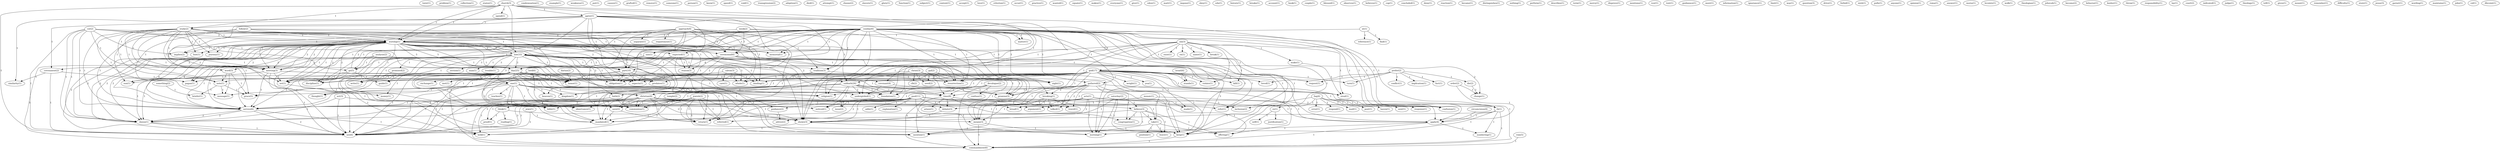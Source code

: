 digraph G {
  twist [ label="twist(1)" ];
  problem [ label="problem(1)" ];
  collection [ label="collection(1)" ];
  states [ label="states(1)" ];
  church [ label="church(3)" ];
  agree [ label="agree(1)" ];
  study [ label="study(2)" ];
  worship [ label="worship(29)" ];
  spend [ label="spend(1)" ];
  worship [ label="worship(1)" ];
  christian [ label="christian(4)" ];
  bible [ label="bible(1)" ];
  religion [ label="religion(1)" ];
  foundation [ label="foundation(1)" ];
  see [ label="see(6)" ];
  condemnation [ label="condemnation(1)" ];
  faq [ label="faq(4)" ];
  response [ label="response(1)" ];
  error [ label="error(1)" ];
  respond [ label="respond(1)" ];
  mail [ label="mail(1)" ];
  post [ label="post(1)" ];
  re [ label="re(1)" ];
  haven [ label="haven(1)" ];
  inclusion [ label="inclusion(2)" ];
  sent [ label="sent(1)" ];
  example [ label="example(1)" ];
  weakness [ label="weakness(1)" ];
  put [ label="put(1)" ];
  causes [ label="causes(1)" ];
  grafted [ label="grafted(1)" ];
  expected [ label="expected(1)" ];
  covenanent [ label="covenanent(2)" ];
  similarity [ label="similarity(1)" ];
  part [ label="part(10)" ];
  expects [ label="expects(1)" ];
  apply [ label="apply(4)" ];
  remove [ label="remove(1)" ];
  someone [ label="someone(1)" ];
  foot [ label="foot(1)" ];
  journey [ label="journey(1)" ];
  law [ label="law(33)" ];
  go [ label="go(5)" ];
  note [ label="note(1)" ];
  meeting [ label="meeting(3)" ];
  night [ label="night(1)" ];
  set [ label="set(1)" ];
  word [ label="word(3)" ];
  service [ label="service(6)" ];
  grace [ label="grace(5)" ];
  shows [ label="shows(3)" ];
  morning [ label="morning(1)" ];
  message [ label="message(1)" ];
  note [ label="note(1)" ];
  analysis [ label="analysis(2)" ];
  held [ label="held(1)" ];
  person [ label="person(1)" ];
  knew [ label="knew(1)" ];
  ceremonial [ label="ceremonial(6)" ];
  honor [ label="honor(3)" ];
  implies [ label="implies(2)" ];
  obligation [ label="obligation(1)" ];
  memorial [ label="memorial(1)" ];
  day [ label="day(25)" ];
  reason [ label="reason(3)" ];
  sun [ label="sun(1)" ];
  pagan [ label="pagan(1)" ];
  doesn [ label="doesn(1)" ];
  resurrection [ label="resurrection(1)" ];
  discipline [ label="discipline(1)" ];
  communion [ label="communion(1)" ];
  doesn [ label="doesn(1)" ];
  mention [ label="mention(1)" ];
  honor [ label="honor(1)" ];
  speed [ label="speed(1)" ];
  void [ label="void(1)" ];
  approach [ label="approach(4)" ];
  separate [ label="separate(1)" ];
  requirement [ label="requirement(1)" ];
  tradition [ label="tradition(3)" ];
  sees [ label="sees(2)" ];
  return [ label="return(1)" ];
  binding [ label="binding(1)" ];
  whole [ label="whole(1)" ];
  guide [ label="guide(1)" ];
  transgression [ label="transgression(2)" ];
  adoption [ label="adoption(1)" ];
  died [ label="died(1)" ];
  cor [ label="cor(2)" ];
  follow [ label="follow(2)" ];
  attempt [ label="attempt(1)" ];
  choose [ label="choose(2)" ];
  slavery [ label="slavery(1)" ];
  glory [ label="glory(1)" ];
  function [ label="function(1)" ];
  subject [ label="subject(1)" ];
  content [ label="content(1)" ];
  accept [ label="accept(1)" ];
  something [ label="something(2)" ];
  briefer [ label="briefer(1)" ];
  love [ label="love(1)" ];
  criterion [ label="criterion(1)" ];
  nt [ label="nt(1)" ];
  reference [ label="reference(1)" ];
  find [ label="find(1)" ];
  occur [ label="occur(1)" ];
  practice [ label="practice(1)" ];
  section [ label="section(1)" ];
  man [ label="man(1)" ];
  one [ label="one(1)" ];
  faith [ label="faith(2)" ];
  breaking [ label="breaking(1)" ];
  promised [ label="promised(2)" ];
  trouble [ label="trouble(1)" ];
  predates [ label="predates(1)" ];
  guidance [ label="guidance(2)" ];
  thought [ label="thought(1)" ];
  means [ label="means(3)" ];
  write [ label="write(1)" ];
  change [ label="change(1)" ];
  guide [ label="guide(1)" ];
  undergirded [ label="undergirded(1)" ];
  promise [ label="promise(3)" ];
  keep [ label="keep(1)" ];
  commandment [ label="commandment(6)" ];
  wanted [ label="wanted(1)" ];
  sunday [ label="sunday(1)" ];
  use [ label="use(1)" ];
  gathered [ label="gathered(2)" ];
  th [ label="th(1)" ];
  confusion [ label="confusion(1)" ];
  refer [ label="refer(1)" ];
  matter [ label="matter(1)" ];
  equate [ label="equate(1)" ];
  makes [ label="makes(1)" ];
  sin [ label="sin(3)" ];
  ex [ label="ex(1)" ];
  name [ label="name(1)" ];
  break [ label="break(1)" ];
  exist [ label="exist(1)" ];
  god [ label="god(17)" ];
  violate [ label="violate(1)" ];
  kill [ label="kill(1)" ];
  covenant [ label="covenant(4)" ];
  make [ label="make(1)" ];
  steal [ label="steal(1)" ];
  everyone [ label="everyone(1)" ];
  week [ label="week(2)" ];
  sabbath [ label="sabbath(26)" ];
  temple [ label="temple(2)" ];
  time [ label="time(8)" ];
  give [ label="give(1)" ];
  eden [ label="eden(1)" ];
  matt [ label="matt(1)" ];
  impose [ label="impose(1)" ];
  obey [ label="obey(1)" ];
  edu [ label="edu(1)" ];
  history [ label="history(1)" ];
  breaks [ label="breaks(1)" ];
  account [ label="account(1)" ];
  book [ label="book(1)" ];
  couple [ label="couple(1)" ];
  blessed [ label="blessed(1)" ];
  observes [ label="observes(1)" ];
  believes [ label="believes(1)" ];
  cop [ label="cop(1)" ];
  concluded [ label="concluded(1)" ];
  deny [ label="deny(1)" ];
  reaction [ label="reaction(1)" ];
  circumcision [ label="circumcision(4)" ];
  justification [ label="justification(1)" ];
  self [ label="self(1)" ];
  became [ label="became(1)" ];
  distinguishes [ label="distinguishes(1)" ];
  nothing [ label="nothing(1)" ];
  sunday [ label="sunday(6)" ];
  perform [ label="perform(1)" ];
  describes [ label="describes(1)" ];
  term [ label="term(1)" ];
  mercy [ label="mercy(1)" ];
  disprove [ label="disprove(1)" ];
  mentions [ label="mentions(1)" ];
  icor [ label="icor(1)" ];
  text [ label="text(1)" ];
  money [ label="money(1)" ];
  exchange [ label="exchange(1)" ];
  met [ label="met(1)" ];
  issue [ label="issue(2)" ];
  observance [ label="observance(1)" ];
  mandated [ label="mandated(1)" ];
  guidannce [ label="guidannce(1)" ];
  meet [ label="meet(1)" ];
  decalogue [ label="decalogue(2)" ];
  confuse [ label="confuse(1)" ];
  noticed [ label="noticed(1)" ];
  information [ label="information(1)" ];
  teaches [ label="teaches(1)" ];
  kingdom [ label="kingdom(1)" ];
  heaven [ label="heaven(1)" ];
  ignorance [ label="ignorance(1)" ];
  take [ label="take(1)" ];
  travel [ label="travel(1)" ];
  bread [ label="bread(1)" ];
  talked [ label="talked(1)" ];
  congregation [ label="congregation(1)" ];
  offering [ label="offering(1)" ];
  limit [ label="limit(1)" ];
  way [ label="way(1)" ];
  question [ label="question(3)" ];
  order [ label="order(2)" ];
  think [ label="think(1)" ];
  proof [ label="proof(1)" ];
  debate [ label="debate(3)" ];
  argument [ label="argument(1)" ];
  drive [ label="drive(1)" ];
  arises [ label="arises(1)" ];
  acts [ label="acts(1)" ];
  made [ label="made(1)" ];
  forbid [ label="forbid(1)" ];
  reading [ label="reading(1)" ];
  prefer [ label="prefer(2)" ];
  conflict [ label="conflict(1)" ];
  implication [ label="implication(1)" ];
  die [ label="die(2)" ];
  fact [ label="fact(1)" ];
  loved [ label="loved(1)" ];
  request [ label="request(1)" ];
  turn [ label="turn(1)" ];
  wish [ label="wish(1)" ];
  paul [ label="paul(11)" ];
  adds [ label="adds(1)" ];
  believe [ label="believe(3)" ];
  advice [ label="advice(2)" ];
  explanation [ label="explanation(1)" ];
  referred [ label="referred(1)" ];
  numbering [ label="numbering(1)" ];
  pulls [ label="pulls(1)" ];
  anyone [ label="anyone(1)" ];
  opinion [ label="opinion(1)" ];
  saturday [ label="saturday(2)" ];
  roma [ label="roma(1)" ];
  answer [ label="answer(1)" ];
  warns [ label="warns(1)" ];
  lecointe [ label="lecointe(1)" ];
  lord [ label="lord(6)" ];
  walk [ label="walk(1)" ];
  rom [ label="rom(5)" ];
  theologian [ label="theologian(1)" ];
  jewish [ label="jewish(1)" ];
  leave [ label="leave(1)" ];
  weight [ label="weight(1)" ];
  stands [ label="stands(1)" ];
  yea [ label="yea(1)" ];
  position [ label="position(1)" ];
  jehovah [ label="jehovah(1)" ];
  become [ label="become(2)" ];
  behavior [ label="behavior(1)" ];
  kosher [ label="kosher(1)" ];
  christ [ label="christ(3)" ];
  seed [ label="seed(2)" ];
  clh [ label="clh(2)" ];
  throw [ label="throw(1)" ];
  responsibility [ label="responsibility(1)" ];
  calvin [ label="calvin(3)" ];
  care [ label="care(1)" ];
  lay [ label="lay(1)" ];
  court [ label="court(2)" ];
  gal [ label="gal(2)" ];
  indicated [ label="indicated(1)" ];
  israel [ label="israel(4)" ];
  judge [ label="judge(1)" ];
  theology [ label="theology(1)" ];
  tell [ label="tell(1)" ];
  gives [ label="gives(1)" ];
  mount [ label="mount(1)" ];
  mosaic [ label="mosaic(1)" ];
  jewish [ label="jewish(2)" ];
  remember [ label="remember(1)" ];
  darius [ label="darius(2)" ];
  difficulty [ label="difficulty(1)" ];
  store [ label="store(1)" ];
  jesus [ label="jesus(3)" ];
  garnet [ label="garnet(1)" ];
  act [ label="act(3)" ];
  wording [ label="wording(1)" ];
  jews [ label="jews(1)" ];
  maintains [ label="maintains(1)" ];
  john [ label="john(1)" ];
  col [ label="col(1)" ];
  dlecoint [ label="dlecoint(1)" ];
  church -> agree [ label="1" ];
  church -> study [ label="1" ];
  church -> worship [ label="1" ];
  church -> spend [ label="1" ];
  church -> worship [ label="1" ];
  church -> christian [ label="1" ];
  church -> bible [ label="1" ];
  church -> religion [ label="1" ];
  church -> foundation [ label="1" ];
  church -> see [ label="1" ];
  faq -> response [ label="1" ];
  faq -> error [ label="1" ];
  faq -> respond [ label="1" ];
  faq -> mail [ label="1" ];
  faq -> post [ label="1" ];
  faq -> re [ label="1" ];
  faq -> haven [ label="1" ];
  faq -> inclusion [ label="1" ];
  faq -> sent [ label="1" ];
  agree -> study [ label="1" ];
  agree -> expected [ label="1" ];
  agree -> covenanent [ label="1" ];
  agree -> similarity [ label="1" ];
  agree -> part [ label="1" ];
  agree -> christian [ label="1" ];
  agree -> bible [ label="1" ];
  agree -> religion [ label="1" ];
  agree -> expects [ label="1" ];
  agree -> apply [ label="1" ];
  agree -> foundation [ label="1" ];
  agree -> see [ label="2" ];
  study -> worship [ label="1" ];
  study -> foot [ label="1" ];
  study -> journey [ label="1" ];
  study -> law [ label="1" ];
  study -> go [ label="1" ];
  study -> note [ label="1" ];
  study -> worship [ label="1" ];
  study -> meeting [ label="1" ];
  study -> night [ label="1" ];
  study -> set [ label="1" ];
  study -> word [ label="1" ];
  study -> service [ label="1" ];
  study -> grace [ label="1" ];
  study -> shows [ label="1" ];
  study -> morning [ label="1" ];
  study -> message [ label="1" ];
  study -> note [ label="1" ];
  analysis -> go [ label="1" ];
  analysis -> service [ label="1" ];
  analysis -> shows [ label="1" ];
  analysis -> held [ label="1" ];
  worship -> foot [ label="1" ];
  worship -> journey [ label="1" ];
  worship -> law [ label="2" ];
  worship -> expected [ label="1" ];
  worship -> ceremonial [ label="2" ];
  worship -> honor [ label="1" ];
  worship -> implies [ label="1" ];
  worship -> part [ label="2" ];
  worship -> obligation [ label="2" ];
  worship -> memorial [ label="1" ];
  worship -> day [ label="5" ];
  worship -> reason [ label="1" ];
  worship -> meeting [ label="2" ];
  worship -> set [ label="1" ];
  worship -> sun [ label="2" ];
  worship -> service [ label="4" ];
  worship -> pagan [ label="2" ];
  worship -> doesn [ label="2" ];
  worship -> resurrection [ label="1" ];
  worship -> discipline [ label="2" ];
  worship -> communion [ label="1" ];
  worship -> doesn [ label="2" ];
  worship -> see [ label="2" ];
  worship -> mention [ label="1" ];
  worship -> honor [ label="1" ];
  approach -> law [ label="1" ];
  approach -> ceremonial [ label="2" ];
  approach -> part [ label="1" ];
  approach -> obligation [ label="1" ];
  approach -> worship [ label="2" ];
  approach -> separate [ label="1" ];
  approach -> requirement [ label="1" ];
  approach -> tradition [ label="1" ];
  approach -> sees [ label="1" ];
  approach -> return [ label="1" ];
  approach -> binding [ label="1" ];
  approach -> whole [ label="1" ];
  cor -> implies [ label="1" ];
  cor -> worship [ label="2" ];
  cor -> day [ label="1" ];
  cor -> meeting [ label="1" ];
  cor -> service [ label="1" ];
  cor -> shows [ label="1" ];
  cor -> doesn [ label="1" ];
  cor -> doesn [ label="1" ];
  cor -> see [ label="1" ];
  follow -> ceremonial [ label="1" ];
  follow -> worship [ label="1" ];
  follow -> day [ label="1" ];
  follow -> sun [ label="1" ];
  follow -> pagan [ label="1" ];
  something -> briefer [ label="1" ];
  nt -> reference [ label="1" ];
  nt -> worship [ label="1" ];
  nt -> find [ label="1" ];
  law -> section [ label="3" ];
  law -> go [ label="1" ];
  law -> covenanent [ label="1" ];
  law -> part [ label="1" ];
  law -> obligation [ label="2" ];
  law -> worship [ label="2" ];
  law -> man [ label="1" ];
  law -> day [ label="2" ];
  law -> one [ label="3" ];
  law -> faith [ label="1" ];
  law -> breaking [ label="2" ];
  law -> promised [ label="1" ];
  law -> trouble [ label="3" ];
  law -> predates [ label="1" ];
  law -> guidance [ label="1" ];
  law -> thought [ label="3" ];
  law -> tradition [ label="1" ];
  law -> service [ label="1" ];
  law -> means [ label="5" ];
  law -> grace [ label="1" ];
  law -> write [ label="1" ];
  law -> change [ label="2" ];
  law -> guide [ label="1" ];
  law -> undergirded [ label="1" ];
  law -> promise [ label="1" ];
  law -> binding [ label="1" ];
  law -> keep [ label="3" ];
  law -> whole [ label="1" ];
  law -> commandment [ label="5" ];
  sunday -> go [ label="2" ];
  sunday -> implies [ label="1" ];
  sunday -> worship [ label="5" ];
  sunday -> use [ label="1" ];
  sunday -> memorial [ label="1" ];
  sunday -> day [ label="3" ];
  sunday -> meeting [ label="1" ];
  sunday -> night [ label="1" ];
  sunday -> gathered [ label="1" ];
  sunday -> set [ label="1" ];
  sunday -> th [ label="1" ];
  sunday -> confusion [ label="1" ];
  sunday -> refer [ label="1" ];
  sunday -> tradition [ label="1" ];
  sunday -> matter [ label="1" ];
  sunday -> service [ label="1" ];
  sunday -> shows [ label="2" ];
  sunday -> resurrection [ label="1" ];
  sunday -> morning [ label="1" ];
  sunday -> keep [ label="1" ];
  go -> worship [ label="2" ];
  go -> set [ label="1" ];
  go -> service [ label="3" ];
  go -> held [ label="1" ];
  go -> guide [ label="1" ];
  sin -> ceremonial [ label="1" ];
  sin -> ex [ label="1" ];
  sin -> name [ label="1" ];
  sin -> break [ label="1" ];
  sin -> exist [ label="1" ];
  sin -> god [ label="1" ];
  sin -> violate [ label="1" ];
  sin -> kill [ label="1" ];
  sin -> covenant [ label="1" ];
  sin -> make [ label="1" ];
  sin -> undergirded [ label="1" ];
  sin -> promise [ label="1" ];
  sin -> steal [ label="1" ];
  expected -> day [ label="1" ];
  expected -> reason [ label="1" ];
  expected -> expects [ label="1" ];
  expected -> mention [ label="1" ];
  week -> ceremonial [ label="1" ];
  week -> part [ label="1" ];
  week -> worship [ label="1" ];
  week -> means [ label="1" ];
  week -> sabbath [ label="1" ];
  temple -> communion [ label="1" ];
  ceremonial -> part [ label="4" ];
  ceremonial -> obligation [ label="1" ];
  ceremonial -> time [ label="2" ];
  ceremonial -> predates [ label="2" ];
  ceremonial -> apply [ label="1" ];
  ceremonial -> sabbath [ label="2" ];
  implies -> meeting [ label="1" ];
  covenanent -> similarity [ label="1" ];
  covenanent -> expects [ label="1" ];
  covenanent -> see [ label="1" ];
  note -> briefer [ label="1" ];
  note -> grace [ label="1" ];
  note -> message [ label="1" ];
  part -> obligation [ label="2" ];
  part -> predates [ label="1" ];
  part -> covenant [ label="2" ];
  part -> expects [ label="1" ];
  part -> see [ label="1" ];
  part -> commandment [ label="1" ];
  circumcision -> apply [ label="1" ];
  re -> justification [ label="1" ];
  re -> self [ label="1" ];
  worship -> memorial [ label="1" ];
  worship -> day [ label="5" ];
  worship -> reason [ label="1" ];
  worship -> meeting [ label="2" ];
  worship -> set [ label="1" ];
  worship -> sun [ label="2" ];
  worship -> service [ label="4" ];
  worship -> pagan [ label="2" ];
  worship -> doesn [ label="2" ];
  worship -> resurrection [ label="1" ];
  worship -> discipline [ label="2" ];
  worship -> communion [ label="1" ];
  worship -> doesn [ label="2" ];
  worship -> see [ label="2" ];
  worship -> mention [ label="1" ];
  worship -> honor [ label="1" ];
  sunday -> use [ label="1" ];
  sunday -> memorial [ label="1" ];
  sunday -> day [ label="3" ];
  sunday -> meeting [ label="1" ];
  sunday -> night [ label="1" ];
  sunday -> gathered [ label="1" ];
  sunday -> set [ label="1" ];
  sunday -> th [ label="1" ];
  sunday -> confusion [ label="1" ];
  sunday -> refer [ label="1" ];
  sunday -> tradition [ label="1" ];
  sunday -> matter [ label="1" ];
  sunday -> service [ label="1" ];
  sunday -> shows [ label="2" ];
  sunday -> resurrection [ label="1" ];
  sunday -> morning [ label="1" ];
  sunday -> keep [ label="1" ];
  use -> day [ label="1" ];
  use -> word [ label="1" ];
  use -> refer [ label="1" ];
  day -> one [ label="1" ];
  day -> set [ label="1" ];
  day -> money [ label="1" ];
  day -> christian [ label="1" ];
  day -> bible [ label="1" ];
  day -> time [ label="1" ];
  day -> exchange [ label="1" ];
  day -> sun [ label="1" ];
  day -> religion [ label="1" ];
  day -> means [ label="1" ];
  day -> met [ label="1" ];
  day -> pagan [ label="1" ];
  day -> sees [ label="1" ];
  day -> issue [ label="1" ];
  day -> observance [ label="1" ];
  day -> discipline [ label="1" ];
  day -> foundation [ label="1" ];
  day -> see [ label="1" ];
  day -> return [ label="1" ];
  day -> keep [ label="1" ];
  day -> mandated [ label="2" ];
  day -> honor [ label="1" ];
  reason -> mention [ label="1" ];
  decalogue -> faith [ label="1" ];
  decalogue -> time [ label="1" ];
  decalogue -> confuse [ label="1" ];
  decalogue -> noticed [ label="1" ];
  decalogue -> commandment [ label="1" ];
  meeting -> night [ label="1" ];
  meeting -> set [ label="1" ];
  meeting -> service [ label="1" ];
  meeting -> doesn [ label="1" ];
  meeting -> morning [ label="1" ];
  meeting -> doesn [ label="1" ];
  meeting -> see [ label="1" ];
  one -> christian [ label="1" ];
  one -> bible [ label="1" ];
  one -> time [ label="1" ];
  one -> teaches [ label="1" ];
  one -> thought [ label="1" ];
  one -> religion [ label="1" ];
  one -> kingdom [ label="1" ];
  one -> sees [ label="1" ];
  one -> heaven [ label="1" ];
  one -> foundation [ label="1" ];
  one -> see [ label="1" ];
  one -> mandated [ label="1" ];
  faith -> noticed [ label="1" ];
  faith -> commandment [ label="1" ];
  gathered -> breaking [ label="2" ];
  gathered -> time [ label="1" ];
  gathered -> take [ label="1" ];
  gathered -> travel [ label="2" ];
  gathered -> bread [ label="2" ];
  gathered -> talked [ label="2" ];
  gathered -> congregation [ label="1" ];
  gathered -> offering [ label="1" ];
  gathered -> see [ label="2" ];
  gathered -> mention [ label="1" ];
  set -> money [ label="1" ];
  order -> change [ label="1" ];
  order -> apply [ label="1" ];
  breaking -> travel [ label="1" ];
  breaking -> means [ label="1" ];
  breaking -> bread [ label="1" ];
  breaking -> talked [ label="1" ];
  christian -> bible [ label="1" ];
  christian -> think [ label="2" ];
  christian -> th [ label="1" ];
  christian -> proof [ label="1" ];
  christian -> refer [ label="1" ];
  christian -> service [ label="1" ];
  christian -> debate [ label="1" ];
  christian -> shows [ label="2" ];
  christian -> sees [ label="1" ];
  christian -> held [ label="1" ];
  christian -> apply [ label="1" ];
  christian -> observance [ label="1" ];
  christian -> communion [ label="1" ];
  christian -> return [ label="1" ];
  christian -> argument [ label="1" ];
  christian -> keep [ label="1" ];
  christian -> mandated [ label="1" ];
  promised -> write [ label="1" ];
  time -> take [ label="1" ];
  time -> debate [ label="1" ];
  time -> arises [ label="1" ];
  time -> congregation [ label="1" ];
  time -> offering [ label="1" ];
  time -> mention [ label="1" ];
  acts -> inclusion [ label="1" ];
  acts -> confusion [ label="2" ];
  acts -> made [ label="1" ];
  acts -> service [ label="1" ];
  acts -> debate [ label="2" ];
  acts -> shows [ label="2" ];
  acts -> morning [ label="1" ];
  acts -> see [ label="1" ];
  think -> proof [ label="1" ];
  think -> means [ label="1" ];
  think -> reading [ label="1" ];
  prefer -> conflict [ label="1" ];
  prefer -> implication [ label="1" ];
  prefer -> die [ label="1" ];
  prefer -> fact [ label="1" ];
  prefer -> loved [ label="1" ];
  prefer -> request [ label="1" ];
  prefer -> turn [ label="1" ];
  word -> grace [ label="1" ];
  word -> message [ label="1" ];
  word -> note [ label="1" ];
  paul -> adds [ label="1" ];
  paul -> guidance [ label="1" ];
  paul -> believe [ label="1" ];
  paul -> travel [ label="2" ];
  paul -> advice [ label="2" ];
  paul -> service [ label="2" ];
  paul -> explanation [ label="1" ];
  paul -> bread [ label="2" ];
  paul -> shows [ label="1" ];
  paul -> issue [ label="1" ];
  paul -> talked [ label="2" ];
  paul -> doesn [ label="3" ];
  paul -> morning [ label="1" ];
  paul -> doesn [ label="3" ];
  paul -> see [ label="3" ];
  paul -> mandated [ label="1" ];
  th -> apply [ label="1" ];
  th -> referred [ label="1" ];
  th -> numbering [ label="1" ];
  th -> keep [ label="1" ];
  th -> commandment [ label="1" ];
  guidance -> advice [ label="1" ];
  saturday -> believe [ label="1" ];
  saturday -> service [ label="1" ];
  saturday -> shows [ label="1" ];
  saturday -> morning [ label="1" ];
  saturday -> keep [ label="1" ];
  lord -> sees [ label="1" ];
  lord -> observance [ label="1" ];
  lord -> return [ label="1" ];
  lord -> mandated [ label="1" ];
  lord -> honor [ label="4" ];
  die -> change [ label="1" ];
  rom -> commandment [ label="1" ];
  jewish -> service [ label="2" ];
  jewish -> shows [ label="2" ];
  jewish -> sees [ label="1" ];
  jewish -> held [ label="2" ];
  jewish -> referred [ label="1" ];
  jewish -> communion [ label="1" ];
  jewish -> return [ label="1" ];
  believe -> take [ label="2" ];
  believe -> leave [ label="1" ];
  believe -> congregation [ label="1" ];
  believe -> offering [ label="1" ];
  believe -> mandated [ label="1" ];
  believe -> mention [ label="1" ];
  god -> violate [ label="1" ];
  god -> made [ label="1" ];
  god -> kill [ label="1" ];
  god -> religion [ label="1" ];
  god -> service [ label="1" ];
  god -> means [ label="1" ];
  god -> grace [ label="1" ];
  god -> write [ label="1" ];
  god -> weight [ label="1" ];
  god -> stands [ label="1" ];
  god -> loved [ label="1" ];
  god -> sees [ label="1" ];
  god -> expects [ label="1" ];
  god -> request [ label="1" ];
  god -> apply [ label="1" ];
  god -> yea [ label="1" ];
  god -> guide [ label="1" ];
  god -> promise [ label="1" ];
  god -> steal [ label="1" ];
  god -> message [ label="1" ];
  god -> note [ label="1" ];
  god -> turn [ label="1" ];
  god -> foundation [ label="1" ];
  god -> see [ label="2" ];
  god -> keep [ label="1" ];
  god -> mandated [ label="1" ];
  god -> commandment [ label="1" ];
  tradition -> resurrection [ label="1" ];
  tradition -> binding [ label="1" ];
  tradition -> whole [ label="1" ];
  take -> leave [ label="1" ];
  take -> position [ label="1" ];
  take -> offering [ label="1" ];
  take -> mention [ label="1" ];
  christ -> kingdom [ label="1" ];
  christ -> resurrection [ label="1" ];
  christ -> promise [ label="1" ];
  christ -> heaven [ label="1" ];
  christ -> seed [ label="1" ];
  christ -> clh [ label="1" ];
  service -> held [ label="1" ];
  service -> doesn [ label="2" ];
  service -> doesn [ label="2" ];
  service -> see [ label="2" ];
  means -> keep [ label="1" ];
  means -> commandment [ label="1" ];
  covenant -> undergirded [ label="1" ];
  covenant -> promise [ label="1" ];
  calvin -> care [ label="1" ];
  calvin -> discipline [ label="1" ];
  calvin -> binding [ label="1" ];
  calvin -> whole [ label="1" ];
  gal -> sabbath [ label="1" ];
  gal -> promise [ label="1" ];
  gal -> seed [ label="1" ];
  debate -> shows [ label="1" ];
  shows -> held [ label="1" ];
  shows -> morning [ label="1" ];
  israel -> stands [ label="1" ];
  sees -> return [ label="1" ];
  sees -> mandated [ label="1" ];
  mosaic -> apply [ label="1" ];
  mosaic -> argument [ label="1" ];
  make -> steal [ label="1" ];
  apply -> numbering [ label="1" ];
  apply -> see [ label="1" ];
  apply -> commandment [ label="1" ];
  jewish -> referred [ label="1" ];
  jewish -> communion [ label="1" ];
  jewish -> return [ label="1" ];
  sabbath -> undergirded [ label="1" ];
  sabbath -> noticed [ label="1" ];
  sabbath -> observance [ label="1" ];
  sabbath -> promise [ label="1" ];
  sabbath -> steal [ label="1" ];
  sabbath -> foundation [ label="1" ];
  sabbath -> see [ label="1" ];
  sabbath -> return [ label="1" ];
  sabbath -> keep [ label="2" ];
  sabbath -> mandated [ label="3" ];
  sabbath -> commandment [ label="4" ];
  darius -> honor [ label="1" ];
  doesn -> see [ label="1" ];
  act -> communion [ label="1" ];
  act -> doesn [ label="1" ];
  act -> see [ label="1" ];
  doesn -> see [ label="1" ];
  jews -> see [ label="2" ];
  jews -> mandated [ label="1" ];
  keep -> commandment [ label="1" ];
}
